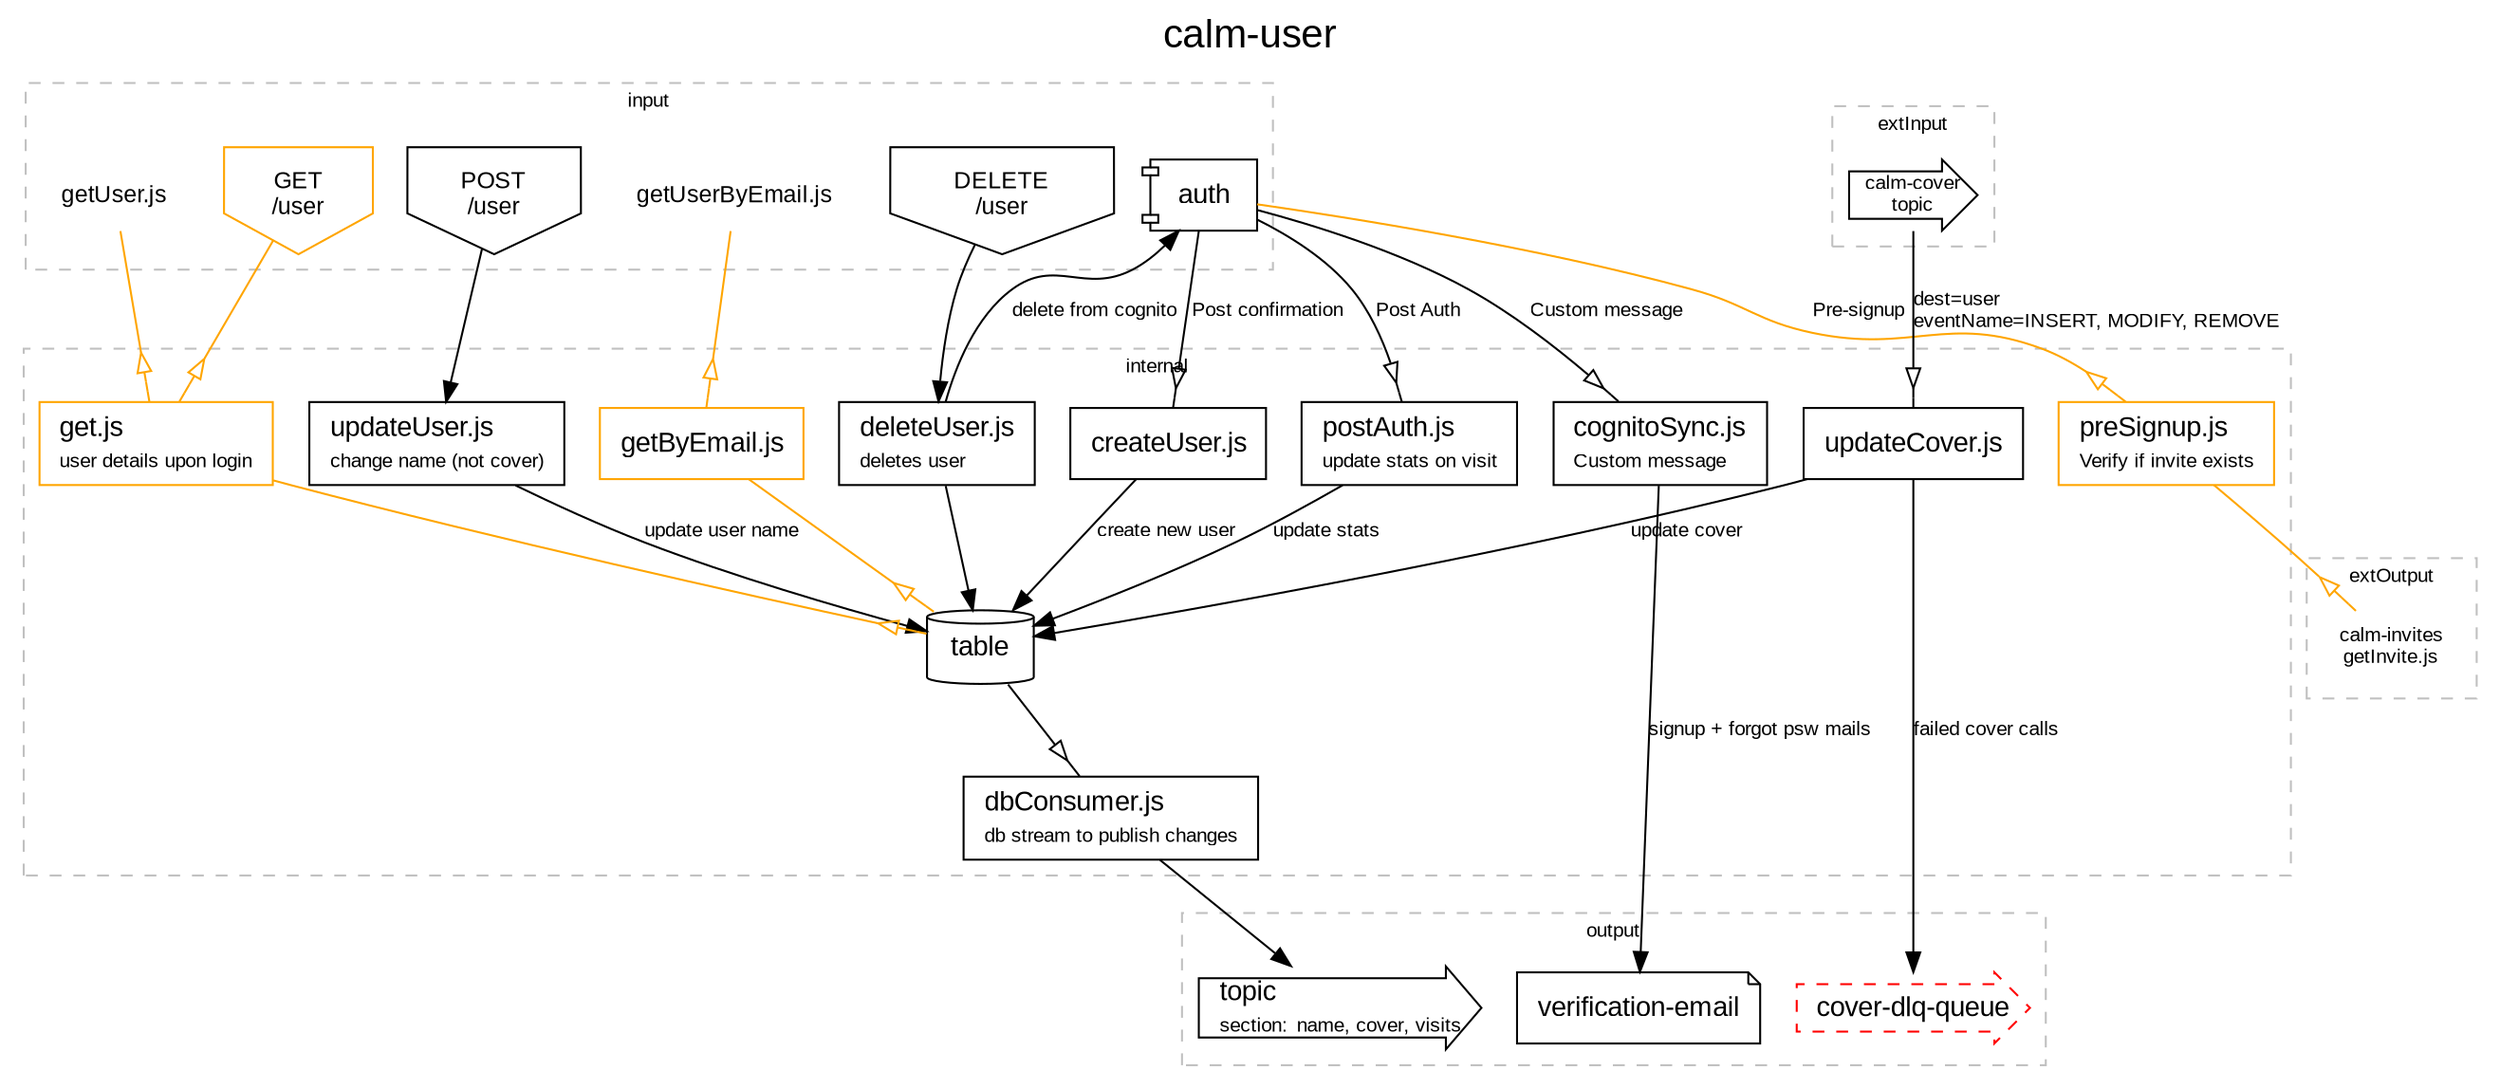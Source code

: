 digraph {
        node [shape=plaintext fontname="Arial" fontsize="10"]
        edge [fontname="Arial" fontsize="10"]
        subgraph cluster0 {
            label="input"
            fontname="Arial"
            fontsize=10
            color=grey
            style=dashed
            node0 [ shape=plaintext color=orange label=<
            <table border="0" cellborder="0" cellspacing="0">
            <tr><td align="left"><font point-size="12">getUser.js</font></td></tr>
            </table>>]
        node1 [ shape=plaintext color=orange label=<
            <table border="0" cellborder="0" cellspacing="0">
            <tr><td align="left"><font point-size="12">getUserByEmail.js</font></td></tr>
            </table>>]
        node15 [ shape=component label=<
            <table border="0" cellborder="0" cellspacing="0">
            <tr><td align="left"><font point-size="14">auth</font></td></tr>
            </table>>]
        node16 [ shape=invhouse fontsize=12 label="POST\n/user"]
        node17 [ shape=invhouse fontsize=12 label="DELETE\n/user"]
        node21 [ shape=invhouse color=orange fontsize=12 label="GET\n/user"]
    }
    subgraph cluster1 {
            label="internal"
            fontname="Arial"
            fontsize=10
            color=grey
            style=dashed
            node2 [ shape=box color=orange label=<
            <table border="0" cellborder="0" cellspacing="0">
            <tr><td align="left"><font point-size="14">getByEmail.js</font></td></tr>
            </table>>]
        node3 [ shape=box label=<
            <table border="0" cellborder="0" cellspacing="0">
            <tr><td align="left"><font point-size="14">updateCover.js</font></td></tr>
            </table>>]
        node4 [ shape=box label=<
            <table border="0" cellborder="0" cellspacing="0">
            <tr><td align="left"><font point-size="14">createUser.js</font></td></tr>
            </table>>]
        node5 [ shape=box label=<
            <table border="0" cellborder="0" cellspacing="0">
            <tr><td align="left"><font point-size="14">updateUser.js</font></td></tr>
                        <tr><td align="left"><font point-size="10">change name (not cover)</font></td></tr>
        </table>>]
        node6 [ shape=box label=<
            <table border="0" cellborder="0" cellspacing="0">
            <tr><td align="left"><font point-size="14">deleteUser.js</font></td></tr>
                        <tr><td align="left"><font point-size="10">deletes user</font></td></tr>
        </table>>]
        node7 [ shape=box label=<
            <table border="0" cellborder="0" cellspacing="0">
            <tr><td align="left"><font point-size="14">cognitoSync.js</font></td></tr>
                        <tr><td align="left"><font point-size="10">Custom message</font></td></tr>
        </table>>]
        node8 [ shape=box color=orange label=<
            <table border="0" cellborder="0" cellspacing="0">
            <tr><td align="left"><font point-size="14">preSignup.js</font></td></tr>
                        <tr><td align="left"><font point-size="10">Verify if invite exists</font></td></tr>
        </table>>]
        node9 [ shape=box label=<
            <table border="0" cellborder="0" cellspacing="0">
            <tr><td align="left"><font point-size="14">postAuth.js</font></td></tr>
                        <tr><td align="left"><font point-size="10">update stats on visit</font></td></tr>
        </table>>]
        node10 [ shape=box label=<
            <table border="0" cellborder="0" cellspacing="0">
            <tr><td align="left"><font point-size="14">dbConsumer.js</font></td></tr>
                        <tr><td align="left"><font point-size="10">db stream to publish changes</font></td></tr>
        </table>>]
        node11 [ shape=box color=orange label=<
            <table border="0" cellborder="0" cellspacing="0">
            <tr><td align="left"><font point-size="14">get.js</font></td></tr>
                        <tr><td align="left"><font point-size="10">user details upon login</font></td></tr>
        </table>>]
        node12 [ shape=cylinder label=<
            <table border="0" cellborder="0" cellspacing="0">
            <tr><td align="left"><font point-size="14">table</font></td></tr>
            </table>>]
    }
    subgraph cluster2 {
            label="extInput"
            fontname="Arial"
            fontsize=10
            color=grey
            style=dashed
            node13 [shape=rarrow label="calm-cover\ntopic"]
    }
    subgraph cluster3 {
            label="output"
            fontname="Arial"
            fontsize=10
            color=grey
            style=dashed
            node14 [ shape=rarrow style=dashed color=red label=<
            <table border="0" cellborder="0" cellspacing="0">
            <tr><td align="left"><font point-size="14">cover-dlq-queue</font></td></tr>
            </table>>]
        node18 [ shape=note label=<
            <table border="0" cellborder="0" cellspacing="0">
            <tr><td align="left"><font point-size="14">verification-email</font></td></tr>
            </table>>]
        node20 [ shape=rarrow label=<
            <table border="0" cellborder="0" cellspacing="0">
            <tr><td align="left"><font point-size="14">topic</font></td></tr>
            <tr>
                <td align="left"><font point-size="10">section:</font></td>
                <td align="left"><font point-size="10">name, cover, visits</font></td>
            </tr>
            </table>>]
    }
    subgraph cluster4 {
            label="extOutput"
            fontname="Arial"
            fontsize=10
            color=grey
            style=dashed
            node19 [shape=plaintext label="calm-invites\ngetInvite.js" color=orange]
    }
    node0 -> node11 [color=orange arrowhead=nonenonenoneoinv]
    node1 -> node2 [color=orange arrowhead=nonenonenoneoinv]
    node2 -> node12 [color=orange arrowhead=nonenonenoneoinv]
    node13 -> node3 [label="dest=user\leventName=INSERT, MODIFY, REMOVE" arrowhead = nonenoneonormal]
    node3 -> node12 [label="update cover"]
    node3 -> node14 [label="failed cover calls"]
    node15 -> node4 [label="Post confirmation" arrowhead = nonenoneonormal]
    node4 -> node12 [label="create new user"]
    node16 -> node5
    node5 -> node12 [label="update user name"]
    node17 -> node6
    node6 -> node12
    node6 -> node15 [label="delete from cognito"]
    node15 -> node7 [label="Custom message" arrowhead = nonenoneonormal]
    node7 -> node18 [label="signup + forgot psw mails"]
    node15 -> node8 [label="Pre-signup" color=orange arrowhead=nonenonenoneoinv]
    node8 -> node19 [color=orange arrowhead=nonenonenoneoinv]
    node15 -> node9 [label="Post Auth" arrowhead = nonenoneonormal]
    node9 -> node12 [label="update stats"]
    node12 -> node10 [arrowhead = nonenoneonormal]
    node10 -> node20
    node21 -> node11 [color=orange arrowhead=nonenonenoneoinv]
    node11 -> node12 [color=orange arrowhead=nonenonenoneoinv]

    labelloc="t"
    fontname="Arial"
    fontsize="20"
    label="calm-user"
}